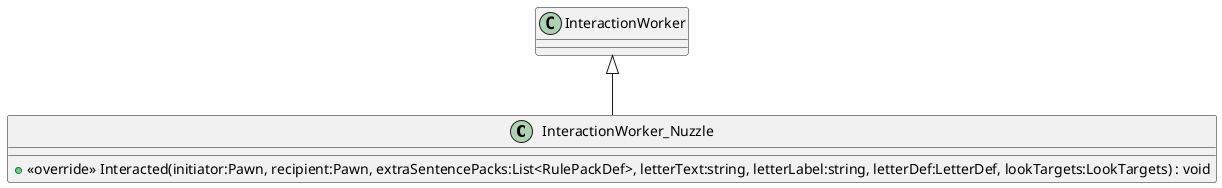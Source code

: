 @startuml
class InteractionWorker_Nuzzle {
    + <<override>> Interacted(initiator:Pawn, recipient:Pawn, extraSentencePacks:List<RulePackDef>, letterText:string, letterLabel:string, letterDef:LetterDef, lookTargets:LookTargets) : void
}
InteractionWorker <|-- InteractionWorker_Nuzzle
@enduml
